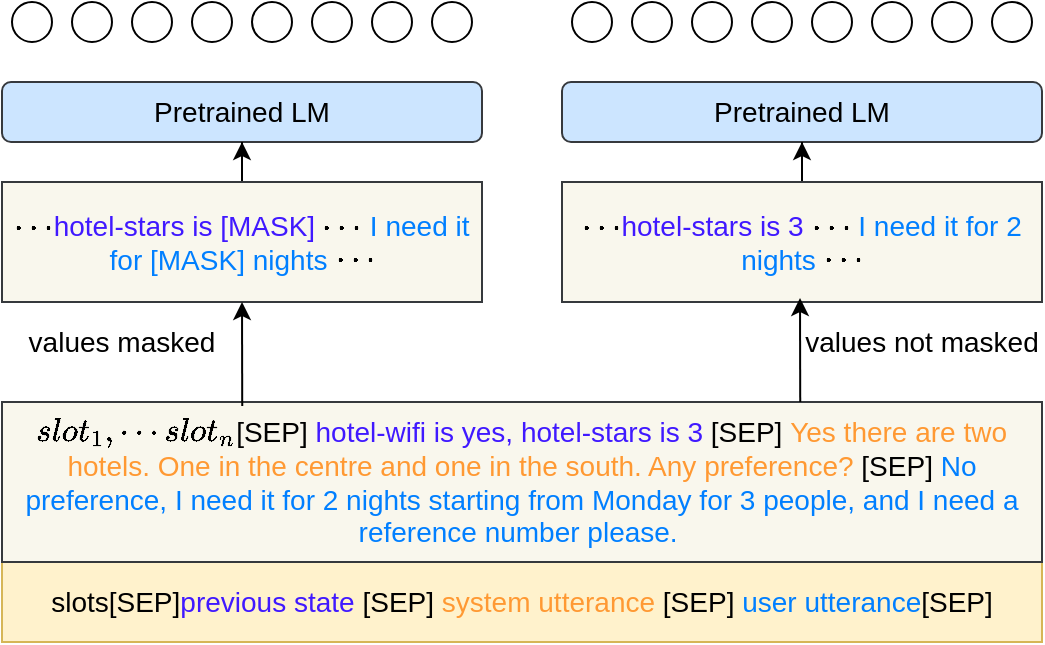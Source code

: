 <mxfile version="14.5.1" type="github">
  <diagram id="YdVSdoXOdbM1lgiWzokO" name="Page-1">
    <mxGraphModel dx="1422" dy="774" grid="1" gridSize="10" guides="1" tooltips="1" connect="1" arrows="1" fold="1" page="1" pageScale="1" pageWidth="827" pageHeight="1169" math="1" shadow="0">
      <root>
        <mxCell id="0" />
        <mxCell id="1" parent="0" />
        <mxCell id="6HzFiomqqAH-x-JUUY66-1" value="Pretrained LM" style="rounded=1;whiteSpace=wrap;html=1;fontSize=14;fillColor=#cce5ff;strokeColor=#36393d;" parent="1" vertex="1">
          <mxGeometry x="160" y="270" width="240" height="30" as="geometry" />
        </mxCell>
        <mxCell id="6HzFiomqqAH-x-JUUY66-2" value="&lt;span style=&quot;font-size: 14px;&quot;&gt;Pretrained LM&lt;/span&gt;" style="rounded=1;whiteSpace=wrap;html=1;fontSize=14;fillColor=#cce5ff;strokeColor=#36393d;" parent="1" vertex="1">
          <mxGeometry x="440" y="270" width="240" height="30" as="geometry" />
        </mxCell>
        <mxCell id="6HzFiomqqAH-x-JUUY66-6" value="&lt;font style=&quot;font-size: 14px&quot;&gt;slots[SEP]&lt;/font&gt;&lt;font color=&quot;#4019ff&quot; style=&quot;font-size: 14px&quot;&gt;previous state&lt;/font&gt;&lt;font color=&quot;#67ab9f&quot; style=&quot;font-size: 14px&quot;&gt; &lt;/font&gt;[SEP] &lt;font color=&quot;#ff9933&quot; style=&quot;font-size: 14px&quot;&gt;system utterance&lt;/font&gt; [SEP] &lt;font color=&quot;#007fff&quot; style=&quot;font-size: 14px&quot;&gt;user utterance&lt;/font&gt;[SEP]" style="text;html=1;strokeColor=#d6b656;fillColor=#fff2cc;align=center;verticalAlign=middle;whiteSpace=wrap;rounded=0;fontSize=14;" parent="1" vertex="1">
          <mxGeometry x="160" y="510" width="520" height="40" as="geometry" />
        </mxCell>
        <mxCell id="6HzFiomqqAH-x-JUUY66-7" value="&lt;font style=&quot;font-size: 14px&quot;&gt;\(slot_1,\cdots slot_n\)[SEP]&lt;/font&gt;&lt;font color=&quot;#4019ff&quot; style=&quot;font-size: 14px&quot;&gt; hotel-wifi is yes, hotel-stars is 3&lt;/font&gt; [SEP]&amp;nbsp;&lt;font color=&quot;#ff9933&quot; style=&quot;font-size: 14px&quot;&gt;Yes there are two hotels. One in the centre and one in the south. Any preference?&lt;/font&gt;&amp;nbsp;[SEP]&amp;nbsp;&lt;font color=&quot;#007fff&quot; style=&quot;font-size: 14px&quot;&gt;No preference, I need it for&amp;nbsp;2&amp;nbsp;nights starting from&amp;nbsp;Monday&amp;nbsp;for&amp;nbsp;3&amp;nbsp;people, and I need a reference number please.&amp;nbsp;&lt;/font&gt;" style="text;align=center;verticalAlign=middle;whiteSpace=wrap;rounded=0;html=1;fontSize=14;fillColor=#f9f7ed;strokeColor=#36393d;" parent="1" vertex="1">
          <mxGeometry x="160" y="430" width="520" height="80" as="geometry" />
        </mxCell>
        <mxCell id="6HzFiomqqAH-x-JUUY66-10" value="values masked" style="text;html=1;strokeColor=none;fillColor=none;align=center;verticalAlign=middle;whiteSpace=wrap;rounded=0;fontSize=14;" parent="1" vertex="1">
          <mxGeometry x="160" y="390" width="120" height="20" as="geometry" />
        </mxCell>
        <mxCell id="6HzFiomqqAH-x-JUUY66-11" value="values not masked" style="text;html=1;strokeColor=none;fillColor=none;align=center;verticalAlign=middle;whiteSpace=wrap;rounded=0;fontSize=14;" parent="1" vertex="1">
          <mxGeometry x="560" y="390" width="120" height="20" as="geometry" />
        </mxCell>
        <mxCell id="MCk649YoaMmWCi5hOSg4-5" value="" style="edgeStyle=orthogonalEdgeStyle;rounded=0;orthogonalLoop=1;jettySize=auto;html=1;" edge="1" parent="1" source="MCk649YoaMmWCi5hOSg4-1" target="6HzFiomqqAH-x-JUUY66-1">
          <mxGeometry relative="1" as="geometry" />
        </mxCell>
        <mxCell id="MCk649YoaMmWCi5hOSg4-1" value="&lt;font style=&quot;font-size: 14px&quot;&gt;\(\cdots\)&lt;/font&gt;&lt;font color=&quot;#4019ff&quot; style=&quot;font-size: 14px&quot;&gt;hotel-stars is [MASK]&lt;/font&gt;&amp;nbsp;\(\cdots\)&lt;font color=&quot;#007fff&quot; style=&quot;font-size: 14px&quot;&gt;&amp;nbsp;I need it for [MASK] nights&amp;nbsp;&lt;/font&gt;\(\cdots\)" style="text;align=center;verticalAlign=middle;whiteSpace=wrap;rounded=0;html=1;fontSize=14;fillColor=#f9f7ed;strokeColor=#36393d;" vertex="1" parent="1">
          <mxGeometry x="160" y="320" width="240" height="60" as="geometry" />
        </mxCell>
        <mxCell id="MCk649YoaMmWCi5hOSg4-6" value="" style="edgeStyle=orthogonalEdgeStyle;rounded=0;orthogonalLoop=1;jettySize=auto;html=1;" edge="1" parent="1" source="MCk649YoaMmWCi5hOSg4-2" target="6HzFiomqqAH-x-JUUY66-2">
          <mxGeometry relative="1" as="geometry" />
        </mxCell>
        <mxCell id="MCk649YoaMmWCi5hOSg4-2" value="&lt;font style=&quot;font-size: 14px&quot;&gt;\(\cdots\)&lt;/font&gt;&lt;font color=&quot;#4019ff&quot; style=&quot;font-size: 14px&quot;&gt;hotel-stars is 3&lt;/font&gt;&amp;nbsp;\(\cdots\)&lt;font color=&quot;#007fff&quot; style=&quot;font-size: 14px&quot;&gt;&amp;nbsp;I need it for 2 nights&amp;nbsp;&lt;/font&gt;\(\cdots\)" style="text;align=center;verticalAlign=middle;whiteSpace=wrap;rounded=0;html=1;fontSize=14;fillColor=#f9f7ed;strokeColor=#36393d;" vertex="1" parent="1">
          <mxGeometry x="440" y="320" width="240" height="60" as="geometry" />
        </mxCell>
        <mxCell id="MCk649YoaMmWCi5hOSg4-3" value="" style="endArrow=classic;html=1;entryX=0.5;entryY=1;entryDx=0;entryDy=0;exitX=0.231;exitY=0.025;exitDx=0;exitDy=0;exitPerimeter=0;" edge="1" parent="1" source="6HzFiomqqAH-x-JUUY66-7" target="MCk649YoaMmWCi5hOSg4-1">
          <mxGeometry width="50" height="50" relative="1" as="geometry">
            <mxPoint x="390" y="460" as="sourcePoint" />
            <mxPoint x="440" y="410" as="targetPoint" />
          </mxGeometry>
        </mxCell>
        <mxCell id="MCk649YoaMmWCi5hOSg4-4" value="" style="endArrow=classic;html=1;entryX=0.5;entryY=1;entryDx=0;entryDy=0;exitX=0.231;exitY=0.025;exitDx=0;exitDy=0;exitPerimeter=0;" edge="1" parent="1">
          <mxGeometry width="50" height="50" relative="1" as="geometry">
            <mxPoint x="559.12" y="430" as="sourcePoint" />
            <mxPoint x="559" y="378" as="targetPoint" />
          </mxGeometry>
        </mxCell>
        <mxCell id="MCk649YoaMmWCi5hOSg4-7" value="" style="ellipse;whiteSpace=wrap;html=1;aspect=fixed;" vertex="1" parent="1">
          <mxGeometry x="165" y="230" width="20" height="20" as="geometry" />
        </mxCell>
        <mxCell id="MCk649YoaMmWCi5hOSg4-8" value="" style="ellipse;whiteSpace=wrap;html=1;aspect=fixed;" vertex="1" parent="1">
          <mxGeometry x="195" y="230" width="20" height="20" as="geometry" />
        </mxCell>
        <mxCell id="MCk649YoaMmWCi5hOSg4-9" value="" style="ellipse;whiteSpace=wrap;html=1;aspect=fixed;" vertex="1" parent="1">
          <mxGeometry x="225" y="230" width="20" height="20" as="geometry" />
        </mxCell>
        <mxCell id="MCk649YoaMmWCi5hOSg4-10" value="" style="ellipse;whiteSpace=wrap;html=1;aspect=fixed;" vertex="1" parent="1">
          <mxGeometry x="255" y="230" width="20" height="20" as="geometry" />
        </mxCell>
        <mxCell id="MCk649YoaMmWCi5hOSg4-11" value="" style="ellipse;whiteSpace=wrap;html=1;aspect=fixed;" vertex="1" parent="1">
          <mxGeometry x="285" y="230" width="20" height="20" as="geometry" />
        </mxCell>
        <mxCell id="MCk649YoaMmWCi5hOSg4-12" value="" style="ellipse;whiteSpace=wrap;html=1;aspect=fixed;" vertex="1" parent="1">
          <mxGeometry x="315" y="230" width="20" height="20" as="geometry" />
        </mxCell>
        <mxCell id="MCk649YoaMmWCi5hOSg4-13" value="" style="ellipse;whiteSpace=wrap;html=1;aspect=fixed;" vertex="1" parent="1">
          <mxGeometry x="345" y="230" width="20" height="20" as="geometry" />
        </mxCell>
        <mxCell id="MCk649YoaMmWCi5hOSg4-14" value="" style="ellipse;whiteSpace=wrap;html=1;aspect=fixed;" vertex="1" parent="1">
          <mxGeometry x="375" y="230" width="20" height="20" as="geometry" />
        </mxCell>
        <mxCell id="MCk649YoaMmWCi5hOSg4-16" value="" style="ellipse;whiteSpace=wrap;html=1;aspect=fixed;" vertex="1" parent="1">
          <mxGeometry x="445" y="230" width="20" height="20" as="geometry" />
        </mxCell>
        <mxCell id="MCk649YoaMmWCi5hOSg4-17" value="" style="ellipse;whiteSpace=wrap;html=1;aspect=fixed;" vertex="1" parent="1">
          <mxGeometry x="475" y="230" width="20" height="20" as="geometry" />
        </mxCell>
        <mxCell id="MCk649YoaMmWCi5hOSg4-18" value="" style="ellipse;whiteSpace=wrap;html=1;aspect=fixed;" vertex="1" parent="1">
          <mxGeometry x="505" y="230" width="20" height="20" as="geometry" />
        </mxCell>
        <mxCell id="MCk649YoaMmWCi5hOSg4-19" value="" style="ellipse;whiteSpace=wrap;html=1;aspect=fixed;" vertex="1" parent="1">
          <mxGeometry x="535" y="230" width="20" height="20" as="geometry" />
        </mxCell>
        <mxCell id="MCk649YoaMmWCi5hOSg4-20" value="" style="ellipse;whiteSpace=wrap;html=1;aspect=fixed;" vertex="1" parent="1">
          <mxGeometry x="565" y="230" width="20" height="20" as="geometry" />
        </mxCell>
        <mxCell id="MCk649YoaMmWCi5hOSg4-21" value="" style="ellipse;whiteSpace=wrap;html=1;aspect=fixed;" vertex="1" parent="1">
          <mxGeometry x="595" y="230" width="20" height="20" as="geometry" />
        </mxCell>
        <mxCell id="MCk649YoaMmWCi5hOSg4-22" value="" style="ellipse;whiteSpace=wrap;html=1;aspect=fixed;" vertex="1" parent="1">
          <mxGeometry x="625" y="230" width="20" height="20" as="geometry" />
        </mxCell>
        <mxCell id="MCk649YoaMmWCi5hOSg4-23" value="" style="ellipse;whiteSpace=wrap;html=1;aspect=fixed;" vertex="1" parent="1">
          <mxGeometry x="655" y="230" width="20" height="20" as="geometry" />
        </mxCell>
      </root>
    </mxGraphModel>
  </diagram>
</mxfile>
